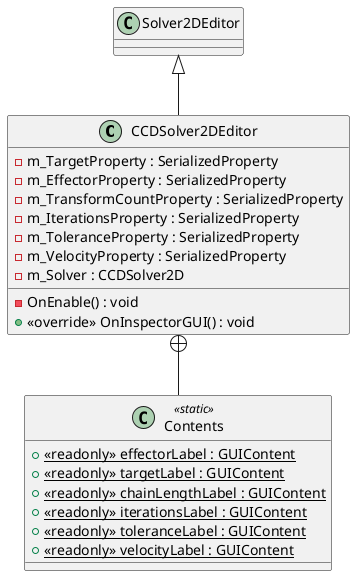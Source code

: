 @startuml
class CCDSolver2DEditor {
    - m_TargetProperty : SerializedProperty
    - m_EffectorProperty : SerializedProperty
    - m_TransformCountProperty : SerializedProperty
    - m_IterationsProperty : SerializedProperty
    - m_ToleranceProperty : SerializedProperty
    - m_VelocityProperty : SerializedProperty
    - m_Solver : CCDSolver2D
    - OnEnable() : void
    + <<override>> OnInspectorGUI() : void
}
class Contents <<static>> {
    + {static} <<readonly>> effectorLabel : GUIContent
    + {static} <<readonly>> targetLabel : GUIContent
    + {static} <<readonly>> chainLengthLabel : GUIContent
    + {static} <<readonly>> iterationsLabel : GUIContent
    + {static} <<readonly>> toleranceLabel : GUIContent
    + {static} <<readonly>> velocityLabel : GUIContent
}
Solver2DEditor <|-- CCDSolver2DEditor
CCDSolver2DEditor +-- Contents
@enduml
